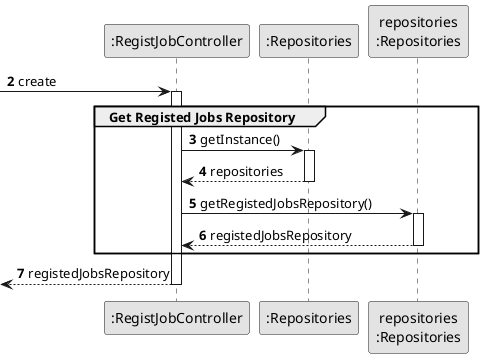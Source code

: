 @startuml
skinparam monochrome true
skinparam packageStyle rectangle
skinparam shadowing false

participant ":RegistJobController" as CTRL
participant ":Repositories" as RepositorySingleton
participant "repositories\n:Repositories" as PLAT

autonumber 2

 -> CTRL : create
activate CTRL
    group Get Registed Jobs Repository

            CTRL -> RepositorySingleton : getInstance()
            activate RepositorySingleton

                RepositorySingleton --> CTRL: repositories
            deactivate RepositorySingleton

            CTRL -> PLAT : getRegistedJobsRepository()
            activate PLAT

                PLAT --> CTRL: registedJobsRepository
            deactivate PLAT

    end
    <-- CTRL : registedJobsRepository
deactivate CTRL


@enduml